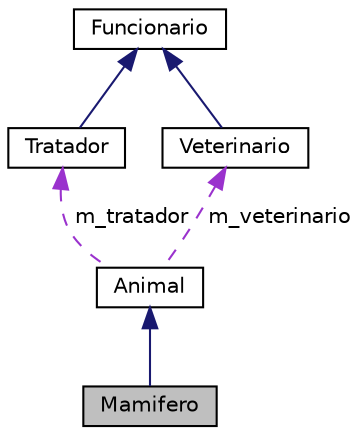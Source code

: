 digraph "Mamifero"
{
  edge [fontname="Helvetica",fontsize="10",labelfontname="Helvetica",labelfontsize="10"];
  node [fontname="Helvetica",fontsize="10",shape=record];
  Node4 [label="Mamifero",height=0.2,width=0.4,color="black", fillcolor="grey75", style="filled", fontcolor="black"];
  Node5 -> Node4 [dir="back",color="midnightblue",fontsize="10",style="solid"];
  Node5 [label="Animal",height=0.2,width=0.4,color="black", fillcolor="white", style="filled",URL="$classAnimal.html"];
  Node6 -> Node5 [dir="back",color="darkorchid3",fontsize="10",style="dashed",label=" m_tratador" ];
  Node6 [label="Tratador",height=0.2,width=0.4,color="black", fillcolor="white", style="filled",URL="$classTratador.html"];
  Node7 -> Node6 [dir="back",color="midnightblue",fontsize="10",style="solid"];
  Node7 [label="Funcionario",height=0.2,width=0.4,color="black", fillcolor="white", style="filled",URL="$classFuncionario.html"];
  Node8 -> Node5 [dir="back",color="darkorchid3",fontsize="10",style="dashed",label=" m_veterinario" ];
  Node8 [label="Veterinario",height=0.2,width=0.4,color="black", fillcolor="white", style="filled",URL="$classVeterinario.html"];
  Node7 -> Node8 [dir="back",color="midnightblue",fontsize="10",style="solid"];
}
